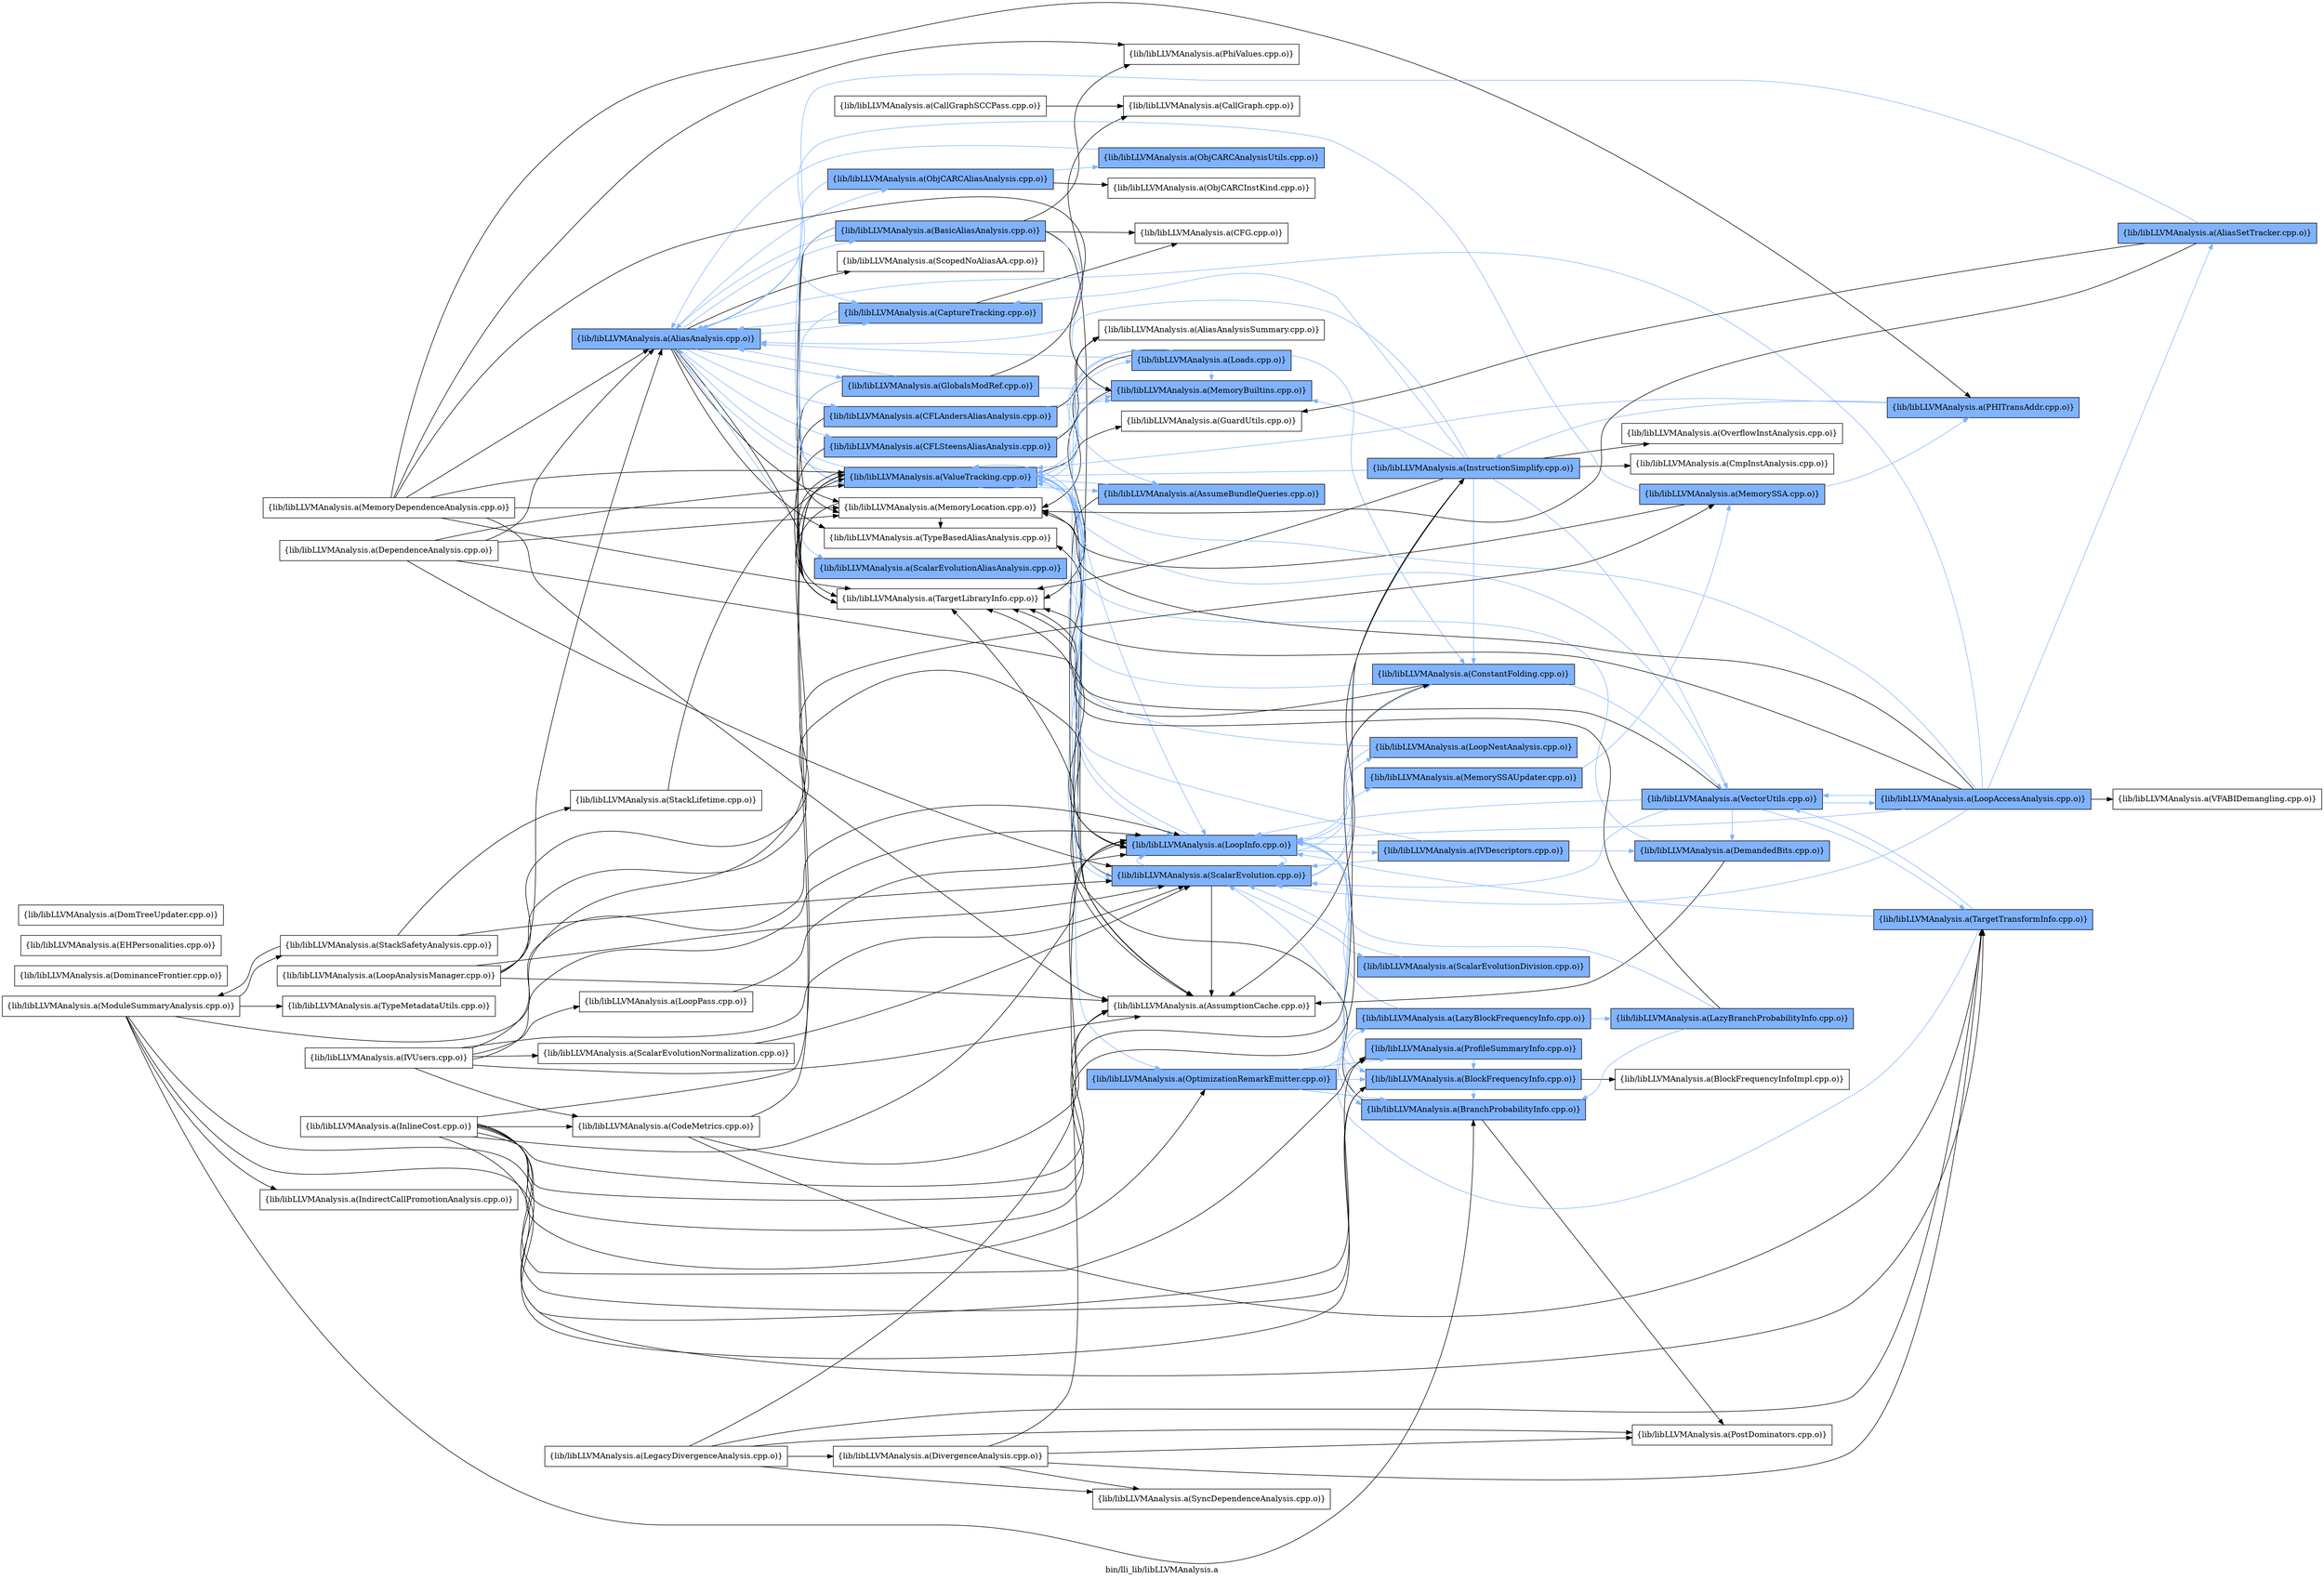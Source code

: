 digraph "bin/lli_lib/libLLVMAnalysis.a" {
	label="bin/lli_lib/libLLVMAnalysis.a";
	rankdir=LR;
	{ rank=same; Node0x5559b34b3c48;  }
	{ rank=same; Node0x5559b34b2a78; Node0x5559b34b7e38; Node0x5559b34b7708; Node0x5559b34bab38; Node0x5559b34c98b8; Node0x5559b34c4688; Node0x5559b34bc578; Node0x5559b34d0fc8; Node0x5559b34d1c48; Node0x5559b34ba598; Node0x5559b34b9fa8; Node0x5559b34bba88;  }
	{ rank=same; Node0x5559b34b45f8; Node0x5559b34b8ab8; Node0x5559b34c4b38; Node0x5559b34baa98; Node0x5559b34b7bb8; Node0x5559b34bbbc8; Node0x5559b34c0df8; Node0x5559b34c1028; Node0x5559b34d1ce8; Node0x5559b34b3978; Node0x5559b34c8c88; Node0x5559b34d2a58; Node0x5559b34d4808; Node0x5559b34bbf88;  }
	{ rank=same; Node0x5559b34ba958; Node0x5559b34cb898; Node0x5559b34d03e8; Node0x5559b34cb1b8; Node0x5559b34d41c8; Node0x5559b34bdba8; Node0x5559b34b36f8; Node0x5559b34b8ce8; Node0x5559b34d0938; Node0x5559b34d2a08;  }
	{ rank=same; Node0x5559b34bc2f8; Node0x5559b34d9b78; Node0x5559b34ba4a8; Node0x5559b34b9cd8; Node0x5559b34beaa8; Node0x5559b34b9a08; Node0x5559b34d23c8; Node0x5559b34d1978;  }
	{ rank=same; Node0x5559b34d2378; Node0x5559b34d27d8; Node0x5559b34b9e18;  }

	Node0x5559b34b3c48 [shape=record,shape=box,group=1,style=filled,fillcolor="0.600000 0.5 1",label="{lib/libLLVMAnalysis.a(AliasAnalysis.cpp.o)}"];
	Node0x5559b34b3c48 -> Node0x5559b34b2a78[color="0.600000 0.5 1"];
	Node0x5559b34b3c48 -> Node0x5559b34b7e38[color="0.600000 0.5 1"];
	Node0x5559b34b3c48 -> Node0x5559b34b7708[color="0.600000 0.5 1"];
	Node0x5559b34b3c48 -> Node0x5559b34bab38[color="0.600000 0.5 1"];
	Node0x5559b34b3c48 -> Node0x5559b34c98b8[color="0.600000 0.5 1"];
	Node0x5559b34b3c48 -> Node0x5559b34c4688;
	Node0x5559b34b3c48 -> Node0x5559b34bc578[color="0.600000 0.5 1"];
	Node0x5559b34b3c48 -> Node0x5559b34d0fc8[color="0.600000 0.5 1"];
	Node0x5559b34b3c48 -> Node0x5559b34d1c48;
	Node0x5559b34b3c48 -> Node0x5559b34ba598;
	Node0x5559b34b3c48 -> Node0x5559b34b9fa8;
	Node0x5559b34b3c48 -> Node0x5559b34bba88[color="0.600000 0.5 1"];
	Node0x5559b34b2a78 [shape=record,shape=box,group=1,style=filled,fillcolor="0.600000 0.5 1",label="{lib/libLLVMAnalysis.a(BasicAliasAnalysis.cpp.o)}"];
	Node0x5559b34b2a78 -> Node0x5559b34b3c48[color="0.600000 0.5 1"];
	Node0x5559b34b2a78 -> Node0x5559b34b45f8;
	Node0x5559b34b2a78 -> Node0x5559b34b8ab8;
	Node0x5559b34b2a78 -> Node0x5559b34bab38[color="0.600000 0.5 1"];
	Node0x5559b34b2a78 -> Node0x5559b34c4b38[color="0.600000 0.5 1"];
	Node0x5559b34b2a78 -> Node0x5559b34c4688;
	Node0x5559b34b2a78 -> Node0x5559b34baa98;
	Node0x5559b34b2a78 -> Node0x5559b34d1c48;
	Node0x5559b34b2a78 -> Node0x5559b34bba88[color="0.600000 0.5 1"];
	Node0x5559b34c77e8 [shape=record,shape=box,group=0,label="{lib/libLLVMAnalysis.a(DominanceFrontier.cpp.o)}"];
	Node0x5559b34c98b8 [shape=record,shape=box,group=1,style=filled,fillcolor="0.600000 0.5 1",label="{lib/libLLVMAnalysis.a(GlobalsModRef.cpp.o)}"];
	Node0x5559b34c98b8 -> Node0x5559b34b3c48[color="0.600000 0.5 1"];
	Node0x5559b34c98b8 -> Node0x5559b34bbbc8;
	Node0x5559b34c98b8 -> Node0x5559b34c4b38[color="0.600000 0.5 1"];
	Node0x5559b34c98b8 -> Node0x5559b34d1c48;
	Node0x5559b34c98b8 -> Node0x5559b34bba88[color="0.600000 0.5 1"];
	Node0x5559b34ca538 [shape=record,shape=box,group=0,label="{lib/libLLVMAnalysis.a(IVUsers.cpp.o)}"];
	Node0x5559b34ca538 -> Node0x5559b34b45f8;
	Node0x5559b34ca538 -> Node0x5559b34ca308;
	Node0x5559b34ca538 -> Node0x5559b34d4808;
	Node0x5559b34ca538 -> Node0x5559b34c5498;
	Node0x5559b34ca538 -> Node0x5559b34d1ce8;
	Node0x5559b34ca538 -> Node0x5559b34d0bb8;
	Node0x5559b34ca538 -> Node0x5559b34bba88;
	Node0x5559b34d4808 [shape=record,shape=box,group=1,style=filled,fillcolor="0.600000 0.5 1",label="{lib/libLLVMAnalysis.a(LoopInfo.cpp.o)}"];
	Node0x5559b34d4808 -> Node0x5559b34cb1b8[color="0.600000 0.5 1"];
	Node0x5559b34d4808 -> Node0x5559b34d41c8[color="0.600000 0.5 1"];
	Node0x5559b34d4808 -> Node0x5559b34bdba8[color="0.600000 0.5 1"];
	Node0x5559b34d4808 -> Node0x5559b34d1ce8[color="0.600000 0.5 1"];
	Node0x5559b34d4808 -> Node0x5559b34bba88[color="0.600000 0.5 1"];
	Node0x5559b34c3cd8 [shape=record,shape=box,group=0,label="{lib/libLLVMAnalysis.a(MemoryDependenceAnalysis.cpp.o)}"];
	Node0x5559b34c3cd8 -> Node0x5559b34b3c48;
	Node0x5559b34c3cd8 -> Node0x5559b34b45f8;
	Node0x5559b34c3cd8 -> Node0x5559b34c4b38;
	Node0x5559b34c3cd8 -> Node0x5559b34c4688;
	Node0x5559b34c3cd8 -> Node0x5559b34b9e18;
	Node0x5559b34c3cd8 -> Node0x5559b34baa98;
	Node0x5559b34c3cd8 -> Node0x5559b34d1c48;
	Node0x5559b34c3cd8 -> Node0x5559b34bba88;
	Node0x5559b34d1ce8 [shape=record,shape=box,group=1,style=filled,fillcolor="0.600000 0.5 1",label="{lib/libLLVMAnalysis.a(ScalarEvolution.cpp.o)}"];
	Node0x5559b34d1ce8 -> Node0x5559b34b45f8;
	Node0x5559b34d1ce8 -> Node0x5559b34ba958[color="0.600000 0.5 1"];
	Node0x5559b34d1ce8 -> Node0x5559b34cb898[color="0.600000 0.5 1"];
	Node0x5559b34d1ce8 -> Node0x5559b34d4808[color="0.600000 0.5 1"];
	Node0x5559b34d1ce8 -> Node0x5559b34d03e8[color="0.600000 0.5 1"];
	Node0x5559b34d1ce8 -> Node0x5559b34d1c48;
	Node0x5559b34d1ce8 -> Node0x5559b34bba88[color="0.600000 0.5 1"];
	Node0x5559b34d0fc8 [shape=record,shape=box,group=1,style=filled,fillcolor="0.600000 0.5 1",label="{lib/libLLVMAnalysis.a(ScalarEvolutionAliasAnalysis.cpp.o)}"];
	Node0x5559b34d0fc8 -> Node0x5559b34d1ce8[color="0.600000 0.5 1"];
	Node0x5559b34ba958 [shape=record,shape=box,group=1,style=filled,fillcolor="0.600000 0.5 1",label="{lib/libLLVMAnalysis.a(ConstantFolding.cpp.o)}"];
	Node0x5559b34ba958 -> Node0x5559b34d1c48;
	Node0x5559b34ba958 -> Node0x5559b34bba88[color="0.600000 0.5 1"];
	Node0x5559b34ba958 -> Node0x5559b34bc2f8[color="0.600000 0.5 1"];
	Node0x5559b34c9e08 [shape=record,shape=box,group=0,label="{lib/libLLVMAnalysis.a(EHPersonalities.cpp.o)}"];
	Node0x5559b34d2a58 [shape=record,shape=box,group=1,style=filled,fillcolor="0.600000 0.5 1",label="{lib/libLLVMAnalysis.a(Loads.cpp.o)}"];
	Node0x5559b34d2a58 -> Node0x5559b34b3c48[color="0.600000 0.5 1"];
	Node0x5559b34d2a58 -> Node0x5559b34b3978[color="0.600000 0.5 1"];
	Node0x5559b34d2a58 -> Node0x5559b34ba958[color="0.600000 0.5 1"];
	Node0x5559b34d2a58 -> Node0x5559b34d4808[color="0.600000 0.5 1"];
	Node0x5559b34d2a58 -> Node0x5559b34c4b38[color="0.600000 0.5 1"];
	Node0x5559b34d2a58 -> Node0x5559b34c4688;
	Node0x5559b34d2a58 -> Node0x5559b34d1ce8[color="0.600000 0.5 1"];
	Node0x5559b34d2a58 -> Node0x5559b34bba88[color="0.600000 0.5 1"];
	Node0x5559b34b36f8 [shape=record,shape=box,group=1,style=filled,fillcolor="0.600000 0.5 1",label="{lib/libLLVMAnalysis.a(BlockFrequencyInfo.cpp.o)}"];
	Node0x5559b34b36f8 -> Node0x5559b34b9a08;
	Node0x5559b34b36f8 -> Node0x5559b34b8ce8[color="0.600000 0.5 1"];
	Node0x5559b34b36f8 -> Node0x5559b34d4808[color="0.600000 0.5 1"];
	Node0x5559b34b9a08 [shape=record,shape=box,group=0,label="{lib/libLLVMAnalysis.a(BlockFrequencyInfoImpl.cpp.o)}"];
	Node0x5559b34bba88 [shape=record,shape=box,group=1,style=filled,fillcolor="0.600000 0.5 1",label="{lib/libLLVMAnalysis.a(ValueTracking.cpp.o)}"];
	Node0x5559b34bba88 -> Node0x5559b34b3c48[color="0.600000 0.5 1"];
	Node0x5559b34bba88 -> Node0x5559b34b3978[color="0.600000 0.5 1"];
	Node0x5559b34bba88 -> Node0x5559b34b45f8;
	Node0x5559b34bba88 -> Node0x5559b34c8c88;
	Node0x5559b34bba88 -> Node0x5559b34d2a58[color="0.600000 0.5 1"];
	Node0x5559b34bba88 -> Node0x5559b34d4808[color="0.600000 0.5 1"];
	Node0x5559b34bba88 -> Node0x5559b34bbf88[color="0.600000 0.5 1"];
	Node0x5559b34bba88 -> Node0x5559b34d1c48;
	Node0x5559b34b7e38 [shape=record,shape=box,group=1,style=filled,fillcolor="0.600000 0.5 1",label="{lib/libLLVMAnalysis.a(CFLAndersAliasAnalysis.cpp.o)}"];
	Node0x5559b34b7e38 -> Node0x5559b34b7bb8;
	Node0x5559b34b7e38 -> Node0x5559b34c4b38[color="0.600000 0.5 1"];
	Node0x5559b34b7e38 -> Node0x5559b34d1c48;
	Node0x5559b34b7708 [shape=record,shape=box,group=1,style=filled,fillcolor="0.600000 0.5 1",label="{lib/libLLVMAnalysis.a(CFLSteensAliasAnalysis.cpp.o)}"];
	Node0x5559b34b7708 -> Node0x5559b34b7bb8;
	Node0x5559b34b7708 -> Node0x5559b34c4b38[color="0.600000 0.5 1"];
	Node0x5559b34b7708 -> Node0x5559b34d1c48;
	Node0x5559b34bb6c8 [shape=record,shape=box,group=0,label="{lib/libLLVMAnalysis.a(CallGraphSCCPass.cpp.o)}"];
	Node0x5559b34bb6c8 -> Node0x5559b34bbbc8;
	Node0x5559b34d27d8 [shape=record,shape=box,group=1,style=filled,fillcolor="0.600000 0.5 1",label="{lib/libLLVMAnalysis.a(TargetTransformInfo.cpp.o)}"];
	Node0x5559b34d27d8 -> Node0x5559b34d4808[color="0.600000 0.5 1"];
	Node0x5559b34d27d8 -> Node0x5559b34d1ce8[color="0.600000 0.5 1"];
	Node0x5559b34d27d8 -> Node0x5559b34bc2f8[color="0.600000 0.5 1"];
	Node0x5559b34ba598 [shape=record,shape=box,group=0,label="{lib/libLLVMAnalysis.a(TypeBasedAliasAnalysis.cpp.o)}"];
	Node0x5559b34b9fa8 [shape=record,shape=box,group=0,label="{lib/libLLVMAnalysis.a(ScopedNoAliasAA.cpp.o)}"];
	Node0x5559b34d2a08 [shape=record,shape=box,group=1,style=filled,fillcolor="0.600000 0.5 1",label="{lib/libLLVMAnalysis.a(ProfileSummaryInfo.cpp.o)}"];
	Node0x5559b34d2a08 -> Node0x5559b34b36f8[color="0.600000 0.5 1"];
	Node0x5559b34b8ab8 [shape=record,shape=box,group=0,label="{lib/libLLVMAnalysis.a(CFG.cpp.o)}"];
	Node0x5559b34b8ce8 [shape=record,shape=box,group=1,style=filled,fillcolor="0.600000 0.5 1",label="{lib/libLLVMAnalysis.a(BranchProbabilityInfo.cpp.o)}"];
	Node0x5559b34b8ce8 -> Node0x5559b34d4808[color="0.600000 0.5 1"];
	Node0x5559b34b8ce8 -> Node0x5559b34d23c8;
	Node0x5559b34b8ce8 -> Node0x5559b34d1c48;
	Node0x5559b34cb898 [shape=record,shape=box,group=1,style=filled,fillcolor="0.600000 0.5 1",label="{lib/libLLVMAnalysis.a(InstructionSimplify.cpp.o)}"];
	Node0x5559b34cb898 -> Node0x5559b34b3c48[color="0.600000 0.5 1"];
	Node0x5559b34cb898 -> Node0x5559b34b45f8;
	Node0x5559b34cb898 -> Node0x5559b34bab38[color="0.600000 0.5 1"];
	Node0x5559b34cb898 -> Node0x5559b34ba958[color="0.600000 0.5 1"];
	Node0x5559b34cb898 -> Node0x5559b34d9b78;
	Node0x5559b34cb898 -> Node0x5559b34c4b38[color="0.600000 0.5 1"];
	Node0x5559b34cb898 -> Node0x5559b34ba4a8;
	Node0x5559b34cb898 -> Node0x5559b34d1c48;
	Node0x5559b34cb898 -> Node0x5559b34bba88[color="0.600000 0.5 1"];
	Node0x5559b34cb898 -> Node0x5559b34bc2f8[color="0.600000 0.5 1"];
	Node0x5559b34d1c48 [shape=record,shape=box,group=0,label="{lib/libLLVMAnalysis.a(TargetLibraryInfo.cpp.o)}"];
	Node0x5559b34bc2f8 [shape=record,shape=box,group=1,style=filled,fillcolor="0.600000 0.5 1",label="{lib/libLLVMAnalysis.a(VectorUtils.cpp.o)}"];
	Node0x5559b34bc2f8 -> Node0x5559b34b9cd8[color="0.600000 0.5 1"];
	Node0x5559b34bc2f8 -> Node0x5559b34d2378[color="0.600000 0.5 1"];
	Node0x5559b34bc2f8 -> Node0x5559b34d4808[color="0.600000 0.5 1"];
	Node0x5559b34bc2f8 -> Node0x5559b34d1ce8[color="0.600000 0.5 1"];
	Node0x5559b34bc2f8 -> Node0x5559b34d27d8[color="0.600000 0.5 1"];
	Node0x5559b34bc2f8 -> Node0x5559b34ba598;
	Node0x5559b34bc2f8 -> Node0x5559b34bba88[color="0.600000 0.5 1"];
	Node0x5559b34c8418 [shape=record,shape=box,group=0,label="{lib/libLLVMAnalysis.a(DomTreeUpdater.cpp.o)}"];
	Node0x5559b34d0938 [shape=record,shape=box,group=1,style=filled,fillcolor="0.600000 0.5 1",label="{lib/libLLVMAnalysis.a(LazyBlockFrequencyInfo.cpp.o)}"];
	Node0x5559b34d0938 -> Node0x5559b34b36f8[color="0.600000 0.5 1"];
	Node0x5559b34d0938 -> Node0x5559b34b8ce8[color="0.600000 0.5 1"];
	Node0x5559b34d0938 -> Node0x5559b34d1978[color="0.600000 0.5 1"];
	Node0x5559b34d0938 -> Node0x5559b34d4808[color="0.600000 0.5 1"];
	Node0x5559b34b45f8 [shape=record,shape=box,group=0,label="{lib/libLLVMAnalysis.a(AssumptionCache.cpp.o)}"];
	Node0x5559b34bbf88 [shape=record,shape=box,group=1,style=filled,fillcolor="0.600000 0.5 1",label="{lib/libLLVMAnalysis.a(OptimizationRemarkEmitter.cpp.o)}"];
	Node0x5559b34bbf88 -> Node0x5559b34b36f8[color="0.600000 0.5 1"];
	Node0x5559b34bbf88 -> Node0x5559b34b8ce8[color="0.600000 0.5 1"];
	Node0x5559b34bbf88 -> Node0x5559b34d0938[color="0.600000 0.5 1"];
	Node0x5559b34bbf88 -> Node0x5559b34d2a08[color="0.600000 0.5 1"];
	Node0x5559b34beaa8 [shape=record,shape=box,group=1,style=filled,fillcolor="0.600000 0.5 1",label="{lib/libLLVMAnalysis.a(MemorySSA.cpp.o)}"];
	Node0x5559b34beaa8 -> Node0x5559b34b3c48[color="0.600000 0.5 1"];
	Node0x5559b34beaa8 -> Node0x5559b34c4688;
	Node0x5559b34beaa8 -> Node0x5559b34b9e18[color="0.600000 0.5 1"];
	Node0x5559b34bdba8 [shape=record,shape=box,group=1,style=filled,fillcolor="0.600000 0.5 1",label="{lib/libLLVMAnalysis.a(MemorySSAUpdater.cpp.o)}"];
	Node0x5559b34bdba8 -> Node0x5559b34beaa8[color="0.600000 0.5 1"];
	Node0x5559b34c1028 [shape=record,shape=box,group=0,label="{lib/libLLVMAnalysis.a(ObjCARCInstKind.cpp.o)}"];
	Node0x5559b34cc0b8 [shape=record,shape=box,group=0,label="{lib/libLLVMAnalysis.a(InlineCost.cpp.o)}"];
	Node0x5559b34cc0b8 -> Node0x5559b34b45f8;
	Node0x5559b34cc0b8 -> Node0x5559b34b36f8;
	Node0x5559b34cc0b8 -> Node0x5559b34ba958;
	Node0x5559b34cc0b8 -> Node0x5559b34ca308;
	Node0x5559b34cc0b8 -> Node0x5559b34cb898;
	Node0x5559b34cc0b8 -> Node0x5559b34d4808;
	Node0x5559b34cc0b8 -> Node0x5559b34bbf88;
	Node0x5559b34cc0b8 -> Node0x5559b34d2a08;
	Node0x5559b34cc0b8 -> Node0x5559b34d27d8;
	Node0x5559b34cc0b8 -> Node0x5559b34bba88;
	Node0x5559b34d4cb8 [shape=record,shape=box,group=0,label="{lib/libLLVMAnalysis.a(StackLifetime.cpp.o)}"];
	Node0x5559b34d4cb8 -> Node0x5559b34bba88;
	Node0x5559b34c4688 [shape=record,shape=box,group=0,label="{lib/libLLVMAnalysis.a(MemoryLocation.cpp.o)}"];
	Node0x5559b34c4688 -> Node0x5559b34d1c48;
	Node0x5559b34c4688 -> Node0x5559b34ba598;
	Node0x5559b34b9cd8 [shape=record,shape=box,group=1,style=filled,fillcolor="0.600000 0.5 1",label="{lib/libLLVMAnalysis.a(DemandedBits.cpp.o)}"];
	Node0x5559b34b9cd8 -> Node0x5559b34b45f8;
	Node0x5559b34b9cd8 -> Node0x5559b34bba88[color="0.600000 0.5 1"];
	Node0x5559b34d2378 [shape=record,shape=box,group=1,style=filled,fillcolor="0.600000 0.5 1",label="{lib/libLLVMAnalysis.a(LoopAccessAnalysis.cpp.o)}"];
	Node0x5559b34d2378 -> Node0x5559b34b3c48[color="0.600000 0.5 1"];
	Node0x5559b34d2378 -> Node0x5559b34d2dc8[color="0.600000 0.5 1"];
	Node0x5559b34d2378 -> Node0x5559b34d4808[color="0.600000 0.5 1"];
	Node0x5559b34d2378 -> Node0x5559b34c4688;
	Node0x5559b34d2378 -> Node0x5559b34d1ce8[color="0.600000 0.5 1"];
	Node0x5559b34d2378 -> Node0x5559b34d1c48;
	Node0x5559b34d2378 -> Node0x5559b34bba88[color="0.600000 0.5 1"];
	Node0x5559b34d2378 -> Node0x5559b34bc2f8[color="0.600000 0.5 1"];
	Node0x5559b34d2378 -> Node0x5559b34bb678;
	Node0x5559b34d0de8 [shape=record,shape=box,group=0,label="{lib/libLLVMAnalysis.a(LegacyDivergenceAnalysis.cpp.o)}"];
	Node0x5559b34d0de8 -> Node0x5559b34d1e28;
	Node0x5559b34d0de8 -> Node0x5559b34d4808;
	Node0x5559b34d0de8 -> Node0x5559b34d23c8;
	Node0x5559b34d0de8 -> Node0x5559b34d0e88;
	Node0x5559b34d0de8 -> Node0x5559b34d27d8;
	Node0x5559b34d23c8 [shape=record,shape=box,group=0,label="{lib/libLLVMAnalysis.a(PostDominators.cpp.o)}"];
	Node0x5559b34cb1b8 [shape=record,shape=box,group=1,style=filled,fillcolor="0.600000 0.5 1",label="{lib/libLLVMAnalysis.a(IVDescriptors.cpp.o)}"];
	Node0x5559b34cb1b8 -> Node0x5559b34b9cd8[color="0.600000 0.5 1"];
	Node0x5559b34cb1b8 -> Node0x5559b34d4808[color="0.600000 0.5 1"];
	Node0x5559b34cb1b8 -> Node0x5559b34d1ce8[color="0.600000 0.5 1"];
	Node0x5559b34cb1b8 -> Node0x5559b34bba88[color="0.600000 0.5 1"];
	Node0x5559b34d3c28 [shape=record,shape=box,group=0,label="{lib/libLLVMAnalysis.a(LoopAnalysisManager.cpp.o)}"];
	Node0x5559b34d3c28 -> Node0x5559b34b3c48;
	Node0x5559b34d3c28 -> Node0x5559b34b45f8;
	Node0x5559b34d3c28 -> Node0x5559b34d4808;
	Node0x5559b34d3c28 -> Node0x5559b34beaa8;
	Node0x5559b34d3c28 -> Node0x5559b34d1ce8;
	Node0x5559b34c5498 [shape=record,shape=box,group=0,label="{lib/libLLVMAnalysis.a(LoopPass.cpp.o)}"];
	Node0x5559b34c5498 -> Node0x5559b34d4808;
	Node0x5559b34bbbc8 [shape=record,shape=box,group=0,label="{lib/libLLVMAnalysis.a(CallGraph.cpp.o)}"];
	Node0x5559b34bab38 [shape=record,shape=box,group=1,style=filled,fillcolor="0.600000 0.5 1",label="{lib/libLLVMAnalysis.a(CaptureTracking.cpp.o)}"];
	Node0x5559b34bab38 -> Node0x5559b34b3c48[color="0.600000 0.5 1"];
	Node0x5559b34bab38 -> Node0x5559b34b8ab8;
	Node0x5559b34bab38 -> Node0x5559b34bba88[color="0.600000 0.5 1"];
	Node0x5559b34b3978 [shape=record,shape=box,group=1,style=filled,fillcolor="0.600000 0.5 1",label="{lib/libLLVMAnalysis.a(AssumeBundleQueries.cpp.o)}"];
	Node0x5559b34b3978 -> Node0x5559b34b45f8;
	Node0x5559b34b3978 -> Node0x5559b34bba88[color="0.600000 0.5 1"];
	Node0x5559b34c4b38 [shape=record,shape=box,group=1,style=filled,fillcolor="0.600000 0.5 1",label="{lib/libLLVMAnalysis.a(MemoryBuiltins.cpp.o)}"];
	Node0x5559b34c4b38 -> Node0x5559b34d1c48;
	Node0x5559b34c4b38 -> Node0x5559b34bba88[color="0.600000 0.5 1"];
	Node0x5559b34c8698 [shape=record,shape=box,group=0,label="{lib/libLLVMAnalysis.a(DependenceAnalysis.cpp.o)}"];
	Node0x5559b34c8698 -> Node0x5559b34b3c48;
	Node0x5559b34c8698 -> Node0x5559b34d4808;
	Node0x5559b34c8698 -> Node0x5559b34c4688;
	Node0x5559b34c8698 -> Node0x5559b34d1ce8;
	Node0x5559b34c8698 -> Node0x5559b34bba88;
	Node0x5559b34d0bb8 [shape=record,shape=box,group=0,label="{lib/libLLVMAnalysis.a(ScalarEvolutionNormalization.cpp.o)}"];
	Node0x5559b34d0bb8 -> Node0x5559b34d1ce8;
	Node0x5559b34c8c88 [shape=record,shape=box,group=0,label="{lib/libLLVMAnalysis.a(GuardUtils.cpp.o)}"];
	Node0x5559b34bde78 [shape=record,shape=box,group=0,label="{lib/libLLVMAnalysis.a(ModuleSummaryAnalysis.cpp.o)}"];
	Node0x5559b34bde78 -> Node0x5559b34b36f8;
	Node0x5559b34bde78 -> Node0x5559b34b8ce8;
	Node0x5559b34bde78 -> Node0x5559b34d4808;
	Node0x5559b34bde78 -> Node0x5559b34bd6f8;
	Node0x5559b34bde78 -> Node0x5559b34d2a08;
	Node0x5559b34bde78 -> Node0x5559b34d25f8;
	Node0x5559b34bde78 -> Node0x5559b34bad18;
	Node0x5559b34bc578 [shape=record,shape=box,group=1,style=filled,fillcolor="0.600000 0.5 1",label="{lib/libLLVMAnalysis.a(ObjCARCAliasAnalysis.cpp.o)}"];
	Node0x5559b34bc578 -> Node0x5559b34c0df8[color="0.600000 0.5 1"];
	Node0x5559b34bc578 -> Node0x5559b34c1028;
	Node0x5559b34bc578 -> Node0x5559b34bba88[color="0.600000 0.5 1"];
	Node0x5559b34baa98 [shape=record,shape=box,group=0,label="{lib/libLLVMAnalysis.a(PhiValues.cpp.o)}"];
	Node0x5559b34b7bb8 [shape=record,shape=box,group=0,label="{lib/libLLVMAnalysis.a(AliasAnalysisSummary.cpp.o)}"];
	Node0x5559b34ca308 [shape=record,shape=box,group=0,label="{lib/libLLVMAnalysis.a(CodeMetrics.cpp.o)}"];
	Node0x5559b34ca308 -> Node0x5559b34b45f8;
	Node0x5559b34ca308 -> Node0x5559b34d27d8;
	Node0x5559b34ca308 -> Node0x5559b34bba88;
	Node0x5559b34d9b78 [shape=record,shape=box,group=0,label="{lib/libLLVMAnalysis.a(CmpInstAnalysis.cpp.o)}"];
	Node0x5559b34ba4a8 [shape=record,shape=box,group=0,label="{lib/libLLVMAnalysis.a(OverflowInstAnalysis.cpp.o)}"];
	Node0x5559b34d1978 [shape=record,shape=box,group=1,style=filled,fillcolor="0.600000 0.5 1",label="{lib/libLLVMAnalysis.a(LazyBranchProbabilityInfo.cpp.o)}"];
	Node0x5559b34d1978 -> Node0x5559b34b8ce8[color="0.600000 0.5 1"];
	Node0x5559b34d1978 -> Node0x5559b34d4808[color="0.600000 0.5 1"];
	Node0x5559b34d1978 -> Node0x5559b34d1c48;
	Node0x5559b34d1e28 [shape=record,shape=box,group=0,label="{lib/libLLVMAnalysis.a(DivergenceAnalysis.cpp.o)}"];
	Node0x5559b34d1e28 -> Node0x5559b34d4808;
	Node0x5559b34d1e28 -> Node0x5559b34d23c8;
	Node0x5559b34d1e28 -> Node0x5559b34d0e88;
	Node0x5559b34d1e28 -> Node0x5559b34d27d8;
	Node0x5559b34d0e88 [shape=record,shape=box,group=0,label="{lib/libLLVMAnalysis.a(SyncDependenceAnalysis.cpp.o)}"];
	Node0x5559b34d2dc8 [shape=record,shape=box,group=1,style=filled,fillcolor="0.600000 0.5 1",label="{lib/libLLVMAnalysis.a(AliasSetTracker.cpp.o)}"];
	Node0x5559b34d2dc8 -> Node0x5559b34b3c48[color="0.600000 0.5 1"];
	Node0x5559b34d2dc8 -> Node0x5559b34c8c88;
	Node0x5559b34d2dc8 -> Node0x5559b34c4688;
	Node0x5559b34bb678 [shape=record,shape=box,group=0,label="{lib/libLLVMAnalysis.a(VFABIDemangling.cpp.o)}"];
	Node0x5559b34d41c8 [shape=record,shape=box,group=1,style=filled,fillcolor="0.600000 0.5 1",label="{lib/libLLVMAnalysis.a(LoopNestAnalysis.cpp.o)}"];
	Node0x5559b34d41c8 -> Node0x5559b34d4808[color="0.600000 0.5 1"];
	Node0x5559b34d41c8 -> Node0x5559b34bba88[color="0.600000 0.5 1"];
	Node0x5559b34b9e18 [shape=record,shape=box,group=1,style=filled,fillcolor="0.600000 0.5 1",label="{lib/libLLVMAnalysis.a(PHITransAddr.cpp.o)}"];
	Node0x5559b34b9e18 -> Node0x5559b34cb898[color="0.600000 0.5 1"];
	Node0x5559b34b9e18 -> Node0x5559b34bba88[color="0.600000 0.5 1"];
	Node0x5559b34bd6f8 [shape=record,shape=box,group=0,label="{lib/libLLVMAnalysis.a(IndirectCallPromotionAnalysis.cpp.o)}"];
	Node0x5559b34d25f8 [shape=record,shape=box,group=0,label="{lib/libLLVMAnalysis.a(StackSafetyAnalysis.cpp.o)}"];
	Node0x5559b34d25f8 -> Node0x5559b34bde78;
	Node0x5559b34d25f8 -> Node0x5559b34d1ce8;
	Node0x5559b34d25f8 -> Node0x5559b34d4cb8;
	Node0x5559b34bad18 [shape=record,shape=box,group=0,label="{lib/libLLVMAnalysis.a(TypeMetadataUtils.cpp.o)}"];
	Node0x5559b34c0df8 [shape=record,shape=box,group=1,style=filled,fillcolor="0.600000 0.5 1",label="{lib/libLLVMAnalysis.a(ObjCARCAnalysisUtils.cpp.o)}"];
	Node0x5559b34c0df8 -> Node0x5559b34b3c48[color="0.600000 0.5 1"];
	Node0x5559b34d03e8 [shape=record,shape=box,group=1,style=filled,fillcolor="0.600000 0.5 1",label="{lib/libLLVMAnalysis.a(ScalarEvolutionDivision.cpp.o)}"];
	Node0x5559b34d03e8 -> Node0x5559b34d1ce8[color="0.600000 0.5 1"];
}
